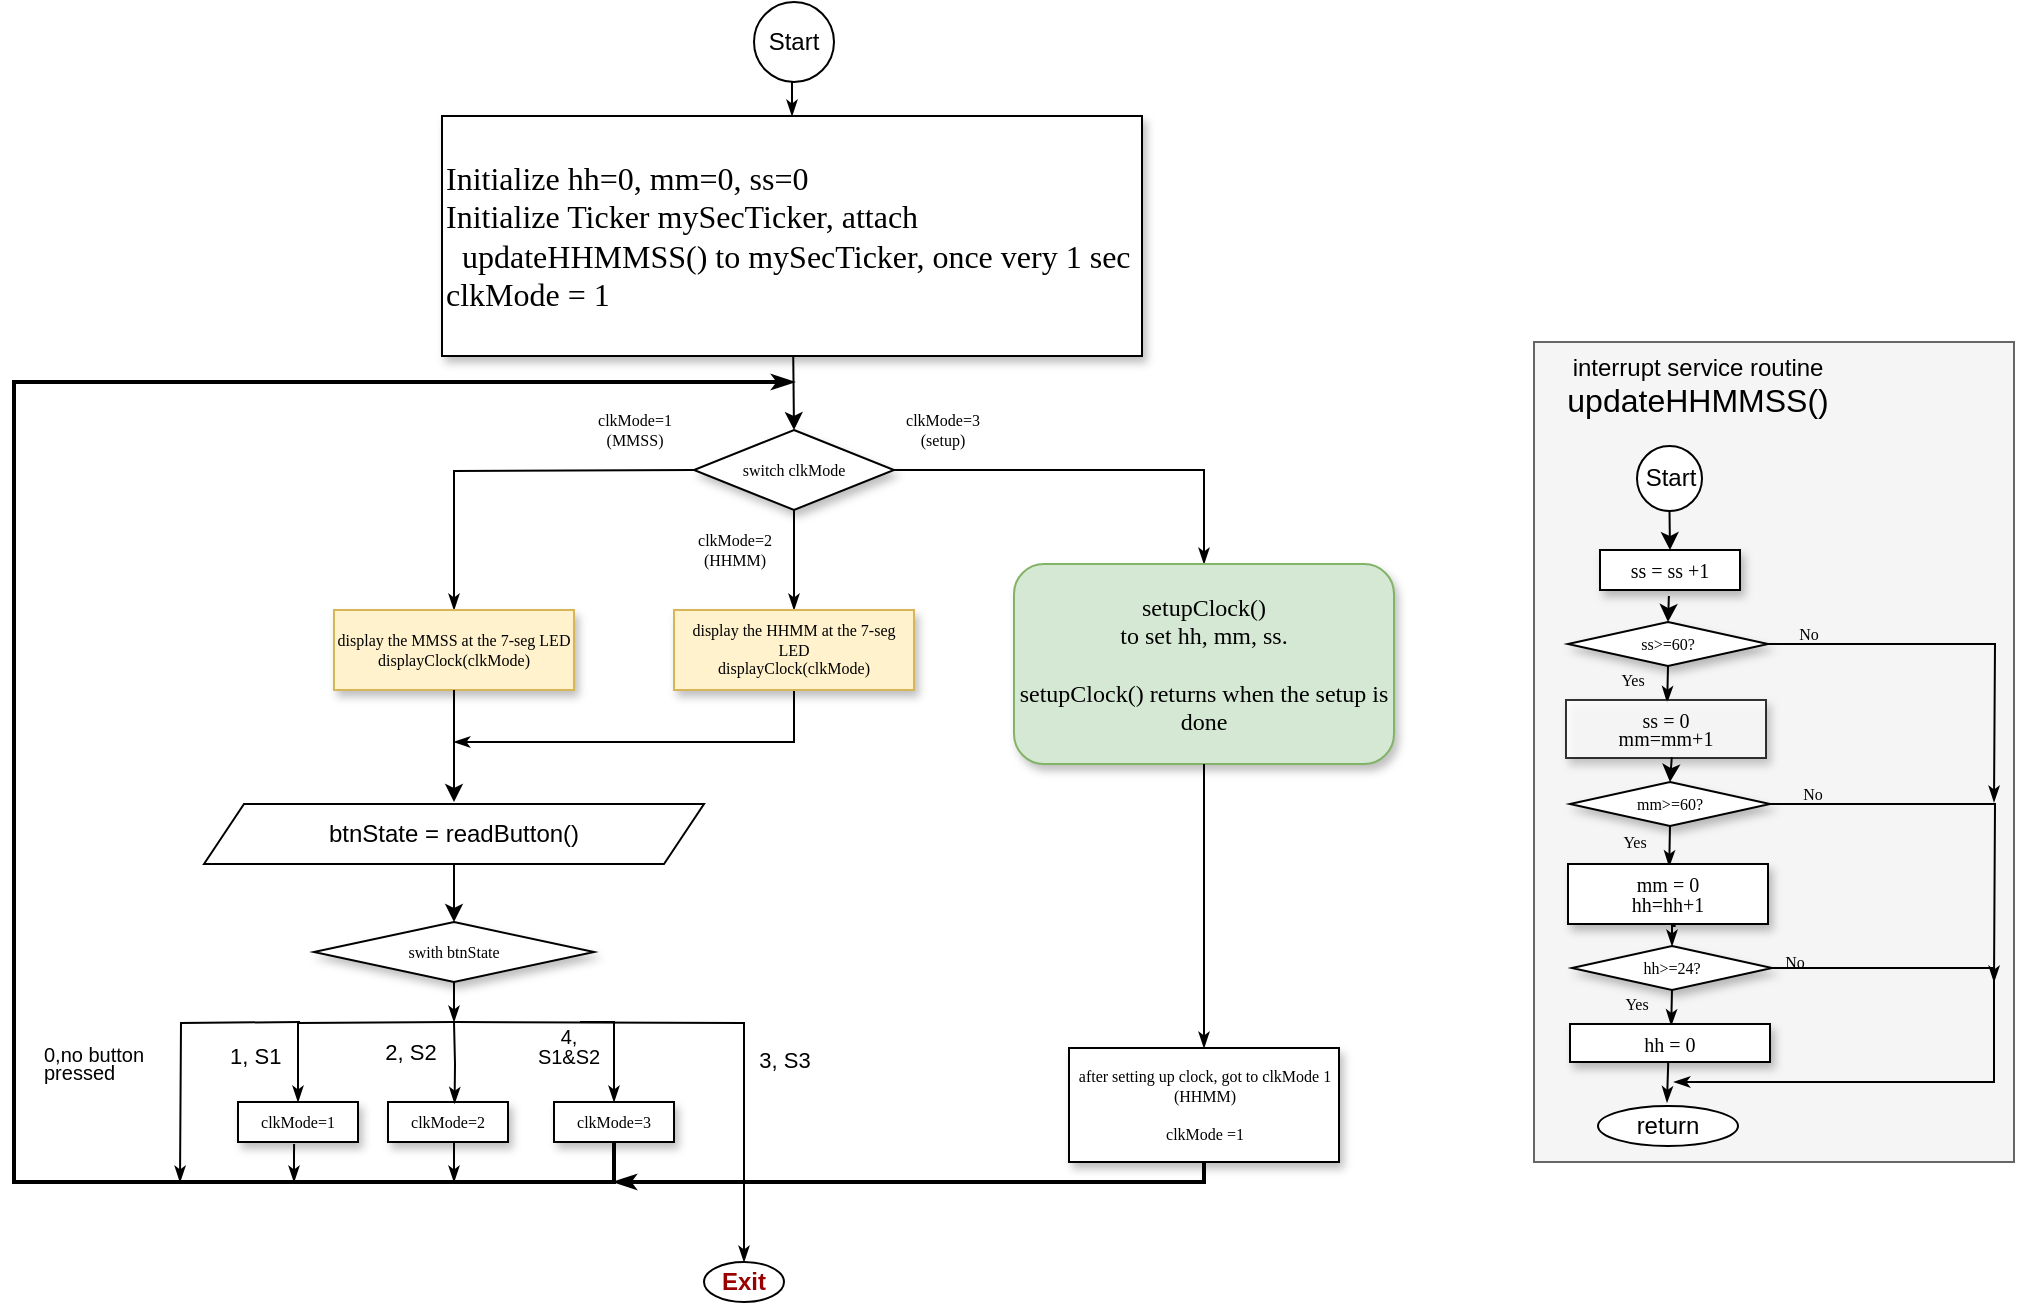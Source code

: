 <mxfile version="26.1.3">
  <diagram name="Page-1" id="edf60f1a-56cd-e834-aa8a-f176f3a09ee4">
    <mxGraphModel dx="2524" dy="1589" grid="1" gridSize="10" guides="1" tooltips="1" connect="1" arrows="1" fold="1" page="1" pageScale="1" pageWidth="1100" pageHeight="850" background="none" math="0" shadow="0">
      <root>
        <mxCell id="0" />
        <mxCell id="1" parent="0" />
        <mxCell id="jbu7-Niww6oIqpqLh8VJ-52" value="" style="rounded=0;whiteSpace=wrap;html=1;fillColor=#f5f5f5;fontColor=#333333;strokeColor=#666666;" vertex="1" parent="1">
          <mxGeometry x="610" y="90" width="240" height="410" as="geometry" />
        </mxCell>
        <mxCell id="60e70716793133e9-32" style="edgeStyle=orthogonalEdgeStyle;rounded=0;html=1;labelBackgroundColor=none;startSize=5;endArrow=classicThin;endFill=1;endSize=5;jettySize=auto;orthogonalLoop=1;strokeWidth=1;fontFamily=Verdana;fontSize=8;exitX=0.5;exitY=1;exitDx=0;exitDy=0;entryX=0.5;entryY=0;entryDx=0;entryDy=0;" parent="1" source="jbu7-Niww6oIqpqLh8VJ-2" target="jbu7-Niww6oIqpqLh8VJ-3" edge="1">
          <mxGeometry relative="1" as="geometry">
            <mxPoint x="350" y="180" as="sourcePoint" />
          </mxGeometry>
        </mxCell>
        <mxCell id="60e70716793133e9-33" value="&lt;div&gt;clkMode=3&lt;/div&gt;&lt;div&gt;(setup)&lt;/div&gt;" style="edgeStyle=orthogonalEdgeStyle;rounded=0;html=1;labelBackgroundColor=none;startSize=5;endArrow=classicThin;endFill=1;endSize=5;jettySize=auto;orthogonalLoop=1;strokeWidth=1;fontFamily=Verdana;fontSize=8;entryX=0.5;entryY=0;entryDx=0;entryDy=0;" parent="1" source="60e70716793133e9-5" target="60e70716793133e9-8" edge="1">
          <mxGeometry x="-0.76" y="20" relative="1" as="geometry">
            <mxPoint as="offset" />
            <mxPoint x="390" y="164" as="targetPoint" />
          </mxGeometry>
        </mxCell>
        <mxCell id="60e70716793133e9-37" value="&lt;div&gt;clkMode=2&lt;/div&gt;&lt;div&gt;(HHMM)&lt;/div&gt;" style="edgeStyle=orthogonalEdgeStyle;rounded=0;html=1;labelBackgroundColor=none;startSize=5;endArrow=classicThin;endFill=1;endSize=5;jettySize=auto;orthogonalLoop=1;strokeWidth=1;fontFamily=Verdana;fontSize=8" parent="1" source="60e70716793133e9-5" target="60e70716793133e9-9" edge="1">
          <mxGeometry x="-0.2" y="-30" relative="1" as="geometry">
            <mxPoint as="offset" />
          </mxGeometry>
        </mxCell>
        <mxCell id="60e70716793133e9-5" value="switch clkMode" style="rhombus;whiteSpace=wrap;html=1;rounded=0;shadow=1;labelBackgroundColor=none;strokeWidth=1;fontFamily=Verdana;fontSize=8;align=center;" parent="1" vertex="1">
          <mxGeometry x="190" y="134" width="100" height="40" as="geometry" />
        </mxCell>
        <mxCell id="60e70716793133e9-35" value="&lt;div&gt;clkMode=1&lt;/div&gt;&lt;div&gt;(MMSS)&lt;/div&gt;" style="edgeStyle=orthogonalEdgeStyle;rounded=0;html=1;labelBackgroundColor=none;startSize=5;endArrow=classicThin;endFill=1;endSize=5;jettySize=auto;orthogonalLoop=1;strokeWidth=1;fontFamily=Verdana;fontSize=8" parent="1" target="60e70716793133e9-10" edge="1">
          <mxGeometry x="-0.684" y="-20" relative="1" as="geometry">
            <mxPoint x="440" y="214" as="targetPoint" />
            <Array as="points" />
            <mxPoint as="offset" />
            <mxPoint x="190" y="154" as="sourcePoint" />
          </mxGeometry>
        </mxCell>
        <mxCell id="60e70716793133e9-8" value="&lt;div&gt;&lt;font style=&quot;font-size: 12px;&quot;&gt;setupClock()&lt;/font&gt;&lt;/div&gt;&lt;div&gt;&lt;font style=&quot;font-size: 12px;&quot;&gt;to set hh, mm, ss. &lt;br&gt;&lt;/font&gt;&lt;/div&gt;&lt;div&gt;&lt;font style=&quot;font-size: 12px;&quot;&gt;&lt;br&gt;&lt;/font&gt;&lt;/div&gt;&lt;div&gt;&lt;font style=&quot;font-size: 12px;&quot;&gt;setupClock() returns when the setup is done&lt;/font&gt;&lt;/div&gt;" style="rounded=1;whiteSpace=wrap;html=1;shadow=1;labelBackgroundColor=none;strokeWidth=1;fontFamily=Verdana;fontSize=8;align=center;fillColor=#d5e8d4;strokeColor=#82b366;" parent="1" vertex="1">
          <mxGeometry x="350" y="201" width="190" height="100" as="geometry" />
        </mxCell>
        <mxCell id="60e70716793133e9-38" style="edgeStyle=orthogonalEdgeStyle;rounded=0;html=1;labelBackgroundColor=none;startSize=5;endArrow=classicThin;endFill=1;endSize=5;jettySize=auto;orthogonalLoop=1;strokeWidth=1;fontFamily=Verdana;fontSize=8;exitX=0.5;exitY=1;exitDx=0;exitDy=0;" parent="1" source="60e70716793133e9-9" edge="1">
          <mxGeometry relative="1" as="geometry">
            <mxPoint x="70" y="290" as="targetPoint" />
            <Array as="points">
              <mxPoint x="240" y="290" />
            </Array>
          </mxGeometry>
        </mxCell>
        <UserObject label="&lt;div&gt;display the HHMM at the 7-seg LED&lt;/div&gt;&lt;div&gt;displayClock(clkMode)&lt;/div&gt;" link="&#xa;Diagrams.net&#xa;&#xa;" id="60e70716793133e9-9">
          <mxCell style="whiteSpace=wrap;html=1;rounded=0;shadow=1;labelBackgroundColor=none;strokeWidth=1;fontFamily=Verdana;fontSize=8;align=center;fillColor=#fff2cc;strokeColor=#d6b656;" parent="1" vertex="1">
            <mxGeometry x="180" y="224" width="120" height="40" as="geometry" />
          </mxCell>
        </UserObject>
        <mxCell id="60e70716793133e9-10" value="&lt;div&gt;display the MMSS at the 7-seg LED&lt;/div&gt;&lt;div&gt;displayClock(clkMode)&lt;/div&gt;" style="whiteSpace=wrap;html=1;rounded=0;shadow=1;labelBackgroundColor=none;strokeWidth=1;fontFamily=Verdana;fontSize=8;align=center;fillColor=#fff2cc;strokeColor=#d6b656;" parent="1" vertex="1">
          <mxGeometry x="10" y="224" width="120" height="40" as="geometry" />
        </mxCell>
        <mxCell id="60e70716793133e9-40" style="edgeStyle=orthogonalEdgeStyle;rounded=0;html=1;labelBackgroundColor=none;startSize=5;endArrow=classicThin;endFill=1;endSize=5;jettySize=auto;orthogonalLoop=1;strokeWidth=1;fontFamily=Verdana;fontSize=8;exitX=0.5;exitY=1;exitDx=0;exitDy=0;" parent="1" source="jbu7-Niww6oIqpqLh8VJ-5" edge="1">
          <mxGeometry relative="1" as="geometry">
            <mxPoint x="70" y="430" as="targetPoint" />
          </mxGeometry>
        </mxCell>
        <mxCell id="60e70716793133e9-12" value="clkMode=1" style="whiteSpace=wrap;html=1;rounded=0;shadow=1;labelBackgroundColor=none;strokeWidth=1;fontFamily=Verdana;fontSize=8;align=center;spacing=6;" parent="1" vertex="1">
          <mxGeometry x="-38" y="470" width="60" height="20" as="geometry" />
        </mxCell>
        <mxCell id="60e70716793133e9-42" style="edgeStyle=orthogonalEdgeStyle;rounded=0;html=1;labelBackgroundColor=none;startSize=5;endArrow=classicThin;endFill=1;endSize=5;jettySize=auto;orthogonalLoop=1;strokeWidth=1;fontFamily=Verdana;fontSize=8;entryX=0.5;entryY=0;entryDx=0;entryDy=0;" parent="1" target="jbu7-Niww6oIqpqLh8VJ-7" edge="1">
          <mxGeometry relative="1" as="geometry">
            <mxPoint x="70" y="430" as="sourcePoint" />
          </mxGeometry>
        </mxCell>
        <mxCell id="jbu7-Niww6oIqpqLh8VJ-28" value="3, S3" style="edgeLabel;html=1;align=center;verticalAlign=middle;resizable=0;points=[];" vertex="1" connectable="0" parent="60e70716793133e9-42">
          <mxGeometry x="0.275" y="-2" relative="1" as="geometry">
            <mxPoint x="22" y="-5" as="offset" />
          </mxGeometry>
        </mxCell>
        <mxCell id="60e70716793133e9-13" value="clkMode=2" style="whiteSpace=wrap;html=1;rounded=0;shadow=1;labelBackgroundColor=none;strokeWidth=1;fontFamily=Verdana;fontSize=8;align=center;" parent="1" vertex="1">
          <mxGeometry x="37" y="470" width="60" height="20" as="geometry" />
        </mxCell>
        <mxCell id="60e70716793133e9-43" value="" style="edgeStyle=orthogonalEdgeStyle;rounded=0;html=1;labelBackgroundColor=none;startSize=5;endArrow=classicThin;endFill=1;endSize=5;jettySize=auto;orthogonalLoop=1;strokeWidth=1;fontFamily=Verdana;fontSize=8;exitX=0.5;exitY=1;exitDx=0;exitDy=0;entryX=0.5;entryY=0;entryDx=0;entryDy=0;" parent="1" source="60e70716793133e9-8" target="jbu7-Niww6oIqpqLh8VJ-29" edge="1">
          <mxGeometry x="-0.667" y="10" relative="1" as="geometry">
            <mxPoint as="offset" />
            <mxPoint x="490" y="360" as="sourcePoint" />
            <mxPoint x="500" y="460" as="targetPoint" />
          </mxGeometry>
        </mxCell>
        <mxCell id="60e70716793133e9-45" style="edgeStyle=orthogonalEdgeStyle;rounded=0;html=1;labelBackgroundColor=none;startSize=5;endArrow=classicThin;endFill=1;endSize=5;jettySize=auto;orthogonalLoop=1;strokeWidth=2;fontFamily=Verdana;fontSize=8;exitX=0.5;exitY=1;exitDx=0;exitDy=0;jumpSize=8;" parent="1" source="jbu7-Niww6oIqpqLh8VJ-29" edge="1">
          <mxGeometry relative="1" as="geometry">
            <Array as="points">
              <mxPoint x="445" y="510" />
            </Array>
            <mxPoint x="150" y="510" as="targetPoint" />
          </mxGeometry>
        </mxCell>
        <mxCell id="jbu7-Niww6oIqpqLh8VJ-2" value="Start" style="ellipse;whiteSpace=wrap;html=1;aspect=fixed;" vertex="1" parent="1">
          <mxGeometry x="220" y="-80" width="40" height="40" as="geometry" />
        </mxCell>
        <UserObject label="&lt;br&gt;&lt;div align=&quot;left&quot;&gt;&lt;br&gt;&lt;/div&gt;&lt;p align=&quot;left&quot; lang=&quot;en-US&quot; style=&quot;margin:0in;font-family:Calibri;font-size:12.0pt&quot;&gt;Initialize hh=0, mm=0, ss=0&lt;/p&gt;&lt;p align=&quot;left&quot; lang=&quot;en-US&quot; style=&quot;margin:0in;font-family:Calibri;font-size:12.0pt&quot;&gt;Initialize Ticker mySecTicker, attach&amp;nbsp; &lt;br&gt;&lt;/p&gt;&lt;p align=&quot;left&quot; lang=&quot;en-US&quot; style=&quot;margin:0in;font-family:Calibri;font-size:12.0pt&quot;&gt;&amp;nbsp; updateHHMMSS() to mySecTicker, once very 1 sec&lt;/p&gt;&lt;p align=&quot;left&quot; lang=&quot;en-US&quot; style=&quot;margin:0in;font-family:Calibri;font-size:12.0pt&quot;&gt;clkMode = 1&lt;/p&gt;&lt;div align=&quot;left&quot;&gt;&lt;br&gt;&lt;/div&gt;&lt;div align=&quot;left&quot;&gt;&lt;br&gt;&lt;/div&gt;" id="jbu7-Niww6oIqpqLh8VJ-3">
          <mxCell style="whiteSpace=wrap;html=1;rounded=0;shadow=1;labelBackgroundColor=none;strokeWidth=1;fontFamily=Verdana;fontSize=8;align=left;" vertex="1" parent="1">
            <mxGeometry x="64" y="-23" width="350" height="120" as="geometry" />
          </mxCell>
        </UserObject>
        <mxCell id="jbu7-Niww6oIqpqLh8VJ-5" value="swith btnState" style="rhombus;whiteSpace=wrap;html=1;rounded=0;shadow=1;labelBackgroundColor=none;strokeWidth=1;fontFamily=Verdana;fontSize=8;align=center;" vertex="1" parent="1">
          <mxGeometry y="380" width="140" height="30" as="geometry" />
        </mxCell>
        <mxCell id="jbu7-Niww6oIqpqLh8VJ-6" value="clkMode=3" style="whiteSpace=wrap;html=1;rounded=0;shadow=1;labelBackgroundColor=none;strokeWidth=1;fontFamily=Verdana;fontSize=8;align=center;" vertex="1" parent="1">
          <mxGeometry x="120" y="470" width="60" height="20" as="geometry" />
        </mxCell>
        <mxCell id="jbu7-Niww6oIqpqLh8VJ-7" value="&lt;b style=&quot;color: rgb(153, 0, 0);&quot;&gt;Exit&lt;/b&gt;" style="ellipse;whiteSpace=wrap;html=1;" vertex="1" parent="1">
          <mxGeometry x="195" y="550" width="40" height="20" as="geometry" />
        </mxCell>
        <mxCell id="jbu7-Niww6oIqpqLh8VJ-8" style="edgeStyle=orthogonalEdgeStyle;rounded=0;html=1;labelBackgroundColor=none;startSize=5;endArrow=classicThin;endFill=1;endSize=5;jettySize=auto;orthogonalLoop=1;strokeWidth=1;fontFamily=Verdana;fontSize=8;entryX=0.5;entryY=0;entryDx=0;entryDy=0;" edge="1" parent="1" target="jbu7-Niww6oIqpqLh8VJ-6">
          <mxGeometry relative="1" as="geometry">
            <mxPoint x="133" y="430" as="sourcePoint" />
            <mxPoint x="165" y="435" as="targetPoint" />
            <Array as="points">
              <mxPoint x="133" y="430" />
            </Array>
          </mxGeometry>
        </mxCell>
        <mxCell id="jbu7-Niww6oIqpqLh8VJ-27" value="&lt;div style=&quot;line-height: 80%;&quot;&gt;&lt;div style=&quot;line-height: 80%;&quot;&gt;&lt;font style=&quot;font-size: 10px;&quot;&gt;4,&lt;/font&gt;&lt;/div&gt;&lt;div style=&quot;line-height: 80%;&quot;&gt;&lt;font style=&quot;font-size: 10px;&quot;&gt;S1&amp;amp;S2&lt;/font&gt;&lt;/div&gt;&lt;/div&gt;" style="edgeLabel;html=1;align=center;verticalAlign=middle;resizable=0;points=[];" vertex="1" connectable="0" parent="jbu7-Niww6oIqpqLh8VJ-8">
          <mxGeometry x="0.502" y="-2" relative="1" as="geometry">
            <mxPoint x="-21" y="-14" as="offset" />
          </mxGeometry>
        </mxCell>
        <mxCell id="jbu7-Niww6oIqpqLh8VJ-9" style="edgeStyle=orthogonalEdgeStyle;rounded=0;html=1;labelBackgroundColor=none;startSize=5;endArrow=classicThin;endFill=1;endSize=5;jettySize=auto;orthogonalLoop=1;strokeWidth=1;fontFamily=Verdana;fontSize=8;entryX=0.555;entryY=0.033;entryDx=0;entryDy=0;entryPerimeter=0;" edge="1" parent="1" target="60e70716793133e9-13">
          <mxGeometry relative="1" as="geometry">
            <mxPoint x="70" y="430" as="sourcePoint" />
            <mxPoint x="190" y="460" as="targetPoint" />
          </mxGeometry>
        </mxCell>
        <mxCell id="jbu7-Niww6oIqpqLh8VJ-26" value="2, S2" style="edgeLabel;html=1;align=center;verticalAlign=middle;resizable=0;points=[];" vertex="1" connectable="0" parent="jbu7-Niww6oIqpqLh8VJ-9">
          <mxGeometry x="-0.383" y="-1" relative="1" as="geometry">
            <mxPoint x="-22" y="2" as="offset" />
          </mxGeometry>
        </mxCell>
        <mxCell id="jbu7-Niww6oIqpqLh8VJ-10" style="edgeStyle=orthogonalEdgeStyle;rounded=0;html=1;labelBackgroundColor=none;startSize=5;endArrow=classicThin;endFill=1;endSize=5;jettySize=auto;orthogonalLoop=1;strokeWidth=1;fontFamily=Verdana;fontSize=8;" edge="1" parent="1">
          <mxGeometry relative="1" as="geometry">
            <mxPoint x="-7" y="430" as="sourcePoint" />
            <mxPoint x="-67" y="510" as="targetPoint" />
          </mxGeometry>
        </mxCell>
        <mxCell id="jbu7-Niww6oIqpqLh8VJ-21" value="&lt;div style=&quot;line-height: 80%;&quot;&gt;&lt;div style=&quot;line-height: 80%;&quot; align=&quot;left&quot;&gt;&lt;font style=&quot;font-size: 10px; line-height: 80%;&quot;&gt;0,no button&lt;/font&gt;&lt;/div&gt;&lt;div style=&quot;line-height: 80%;&quot; align=&quot;left&quot;&gt;&lt;font style=&quot;font-size: 10px; line-height: 80%;&quot;&gt;pressed &lt;br&gt;&lt;/font&gt;&lt;/div&gt;&lt;/div&gt;" style="edgeLabel;html=1;align=left;verticalAlign=middle;resizable=0;points=[];" vertex="1" connectable="0" parent="jbu7-Niww6oIqpqLh8VJ-10">
          <mxGeometry x="0.462" y="-1" relative="1" as="geometry">
            <mxPoint x="-69" y="-23" as="offset" />
          </mxGeometry>
        </mxCell>
        <mxCell id="jbu7-Niww6oIqpqLh8VJ-11" value="" style="endArrow=classic;html=1;rounded=0;entryX=0.5;entryY=0;entryDx=0;entryDy=0;" edge="1" parent="1" source="jbu7-Niww6oIqpqLh8VJ-3" target="60e70716793133e9-5">
          <mxGeometry width="50" height="50" relative="1" as="geometry">
            <mxPoint x="430" y="200" as="sourcePoint" />
            <mxPoint x="240" y="134" as="targetPoint" />
          </mxGeometry>
        </mxCell>
        <mxCell id="jbu7-Niww6oIqpqLh8VJ-12" value="" style="endArrow=classic;html=1;rounded=0;exitX=0.5;exitY=1;exitDx=0;exitDy=0;entryX=0.5;entryY=0;entryDx=0;entryDy=0;" edge="1" parent="1" source="jbu7-Niww6oIqpqLh8VJ-56" target="jbu7-Niww6oIqpqLh8VJ-5">
          <mxGeometry width="50" height="50" relative="1" as="geometry">
            <mxPoint x="430" y="138" as="sourcePoint" />
            <mxPoint x="430" y="194.0" as="targetPoint" />
          </mxGeometry>
        </mxCell>
        <mxCell id="jbu7-Niww6oIqpqLh8VJ-14" value="" style="endArrow=classic;html=1;rounded=0;exitX=0.5;exitY=1;exitDx=0;exitDy=0;" edge="1" parent="1" source="60e70716793133e9-10">
          <mxGeometry width="50" height="50" relative="1" as="geometry">
            <mxPoint x="370" y="264" as="sourcePoint" />
            <mxPoint x="70" y="320" as="targetPoint" />
          </mxGeometry>
        </mxCell>
        <mxCell id="jbu7-Niww6oIqpqLh8VJ-16" style="edgeStyle=orthogonalEdgeStyle;rounded=0;html=1;labelBackgroundColor=none;startSize=5;endArrow=classicThin;endFill=1;endSize=5;jettySize=auto;orthogonalLoop=1;strokeWidth=2;fontFamily=Verdana;fontSize=8;exitX=0.5;exitY=1;exitDx=0;exitDy=0;" edge="1" parent="1" source="jbu7-Niww6oIqpqLh8VJ-6">
          <mxGeometry relative="1" as="geometry">
            <Array as="points">
              <mxPoint x="150" y="510" />
              <mxPoint x="-150" y="510" />
              <mxPoint x="-150" y="110" />
            </Array>
            <mxPoint x="190" y="520" as="sourcePoint" />
            <mxPoint x="240" y="110" as="targetPoint" />
          </mxGeometry>
        </mxCell>
        <mxCell id="jbu7-Niww6oIqpqLh8VJ-17" value="" style="edgeStyle=orthogonalEdgeStyle;rounded=0;html=1;labelBackgroundColor=none;startSize=5;endArrow=classicThin;endFill=1;endSize=5;jettySize=auto;orthogonalLoop=1;strokeWidth=1;fontFamily=Verdana;fontSize=8;exitX=0.5;exitY=1;exitDx=0;exitDy=0;" edge="1" parent="1" source="60e70716793133e9-13">
          <mxGeometry relative="1" as="geometry">
            <mxPoint x="80" y="440" as="sourcePoint" />
            <mxPoint x="70" y="510" as="targetPoint" />
            <Array as="points">
              <mxPoint x="70" y="490" />
              <mxPoint x="70" y="510" />
            </Array>
          </mxGeometry>
        </mxCell>
        <mxCell id="jbu7-Niww6oIqpqLh8VJ-18" value="" style="edgeStyle=orthogonalEdgeStyle;rounded=0;html=1;labelBackgroundColor=none;startSize=5;endArrow=classicThin;endFill=1;endSize=5;jettySize=auto;orthogonalLoop=1;strokeWidth=1;fontFamily=Verdana;fontSize=8;exitX=0.467;exitY=1.047;exitDx=0;exitDy=0;exitPerimeter=0;" edge="1" parent="1" source="60e70716793133e9-12">
          <mxGeometry relative="1" as="geometry">
            <mxPoint x="-30" y="490" as="sourcePoint" />
            <mxPoint x="-10" y="510" as="targetPoint" />
            <Array as="points" />
          </mxGeometry>
        </mxCell>
        <mxCell id="jbu7-Niww6oIqpqLh8VJ-24" style="edgeStyle=orthogonalEdgeStyle;rounded=0;html=1;labelBackgroundColor=none;startSize=5;endArrow=classicThin;endFill=1;endSize=5;jettySize=auto;orthogonalLoop=1;strokeWidth=1;fontFamily=Verdana;fontSize=8;entryX=0.5;entryY=0;entryDx=0;entryDy=0;" edge="1" parent="1" target="60e70716793133e9-12">
          <mxGeometry relative="1" as="geometry">
            <mxPoint x="70" y="430" as="sourcePoint" />
            <mxPoint x="-60" y="500" as="targetPoint" />
          </mxGeometry>
        </mxCell>
        <mxCell id="jbu7-Niww6oIqpqLh8VJ-25" value="1, S1" style="edgeLabel;html=1;align=left;verticalAlign=middle;resizable=0;points=[];" vertex="1" connectable="0" parent="jbu7-Niww6oIqpqLh8VJ-24">
          <mxGeometry x="0.462" y="-1" relative="1" as="geometry">
            <mxPoint x="-35" y="8" as="offset" />
          </mxGeometry>
        </mxCell>
        <mxCell id="jbu7-Niww6oIqpqLh8VJ-29" value="&lt;div&gt;after setting up clock, got to clkMode 1 (HHMM)&lt;/div&gt;&lt;div&gt;&lt;br&gt;&lt;/div&gt;&lt;div&gt;clkMode =1&lt;/div&gt;" style="whiteSpace=wrap;html=1;rounded=0;shadow=1;labelBackgroundColor=none;strokeWidth=1;fontFamily=Verdana;fontSize=8;align=center;" vertex="1" parent="1">
          <mxGeometry x="377.5" y="443" width="135" height="57" as="geometry" />
        </mxCell>
        <mxCell id="jbu7-Niww6oIqpqLh8VJ-30" value="&lt;div&gt;&lt;font style=&quot;font-size: 10px;&quot;&gt;ss = ss +1&lt;/font&gt;&lt;/div&gt;" style="whiteSpace=wrap;html=1;rounded=0;shadow=1;labelBackgroundColor=none;strokeWidth=1;fontFamily=Verdana;fontSize=8;align=center;" vertex="1" parent="1">
          <mxGeometry x="643" y="194" width="70" height="20" as="geometry" />
        </mxCell>
        <mxCell id="jbu7-Niww6oIqpqLh8VJ-31" value="Start" style="ellipse;whiteSpace=wrap;html=1;aspect=fixed;" vertex="1" parent="1">
          <mxGeometry x="661.5" y="142" width="32.5" height="32.5" as="geometry" />
        </mxCell>
        <mxCell id="jbu7-Niww6oIqpqLh8VJ-32" value="" style="endArrow=classic;html=1;rounded=0;entryX=0.5;entryY=0;entryDx=0;entryDy=0;exitX=0.5;exitY=1;exitDx=0;exitDy=0;" edge="1" parent="1" source="jbu7-Niww6oIqpqLh8VJ-31" target="jbu7-Niww6oIqpqLh8VJ-30">
          <mxGeometry width="50" height="50" relative="1" as="geometry">
            <mxPoint x="250" y="107" as="sourcePoint" />
            <mxPoint x="250" y="144" as="targetPoint" />
          </mxGeometry>
        </mxCell>
        <mxCell id="jbu7-Niww6oIqpqLh8VJ-33" value="ss&amp;gt;=60?" style="rhombus;whiteSpace=wrap;html=1;rounded=0;shadow=1;labelBackgroundColor=none;strokeWidth=1;fontFamily=Verdana;fontSize=8;align=center;" vertex="1" parent="1">
          <mxGeometry x="627" y="230" width="100" height="22" as="geometry" />
        </mxCell>
        <mxCell id="jbu7-Niww6oIqpqLh8VJ-34" value="No" style="edgeStyle=orthogonalEdgeStyle;rounded=0;html=1;labelBackgroundColor=none;startSize=5;endArrow=classicThin;endFill=1;endSize=5;jettySize=auto;orthogonalLoop=1;strokeWidth=1;fontFamily=Verdana;fontSize=8;exitX=1;exitY=0.5;exitDx=0;exitDy=0;" edge="1" parent="1" source="jbu7-Niww6oIqpqLh8VJ-33">
          <mxGeometry x="-0.797" y="5" relative="1" as="geometry">
            <mxPoint as="offset" />
            <mxPoint x="730" y="230" as="sourcePoint" />
            <mxPoint x="840" y="320" as="targetPoint" />
          </mxGeometry>
        </mxCell>
        <mxCell id="jbu7-Niww6oIqpqLh8VJ-37" value="Yes" style="edgeStyle=orthogonalEdgeStyle;rounded=0;html=1;labelBackgroundColor=none;startSize=5;endArrow=classicThin;endFill=1;endSize=5;jettySize=auto;orthogonalLoop=1;strokeWidth=1;fontFamily=Verdana;fontSize=8;exitX=0.5;exitY=1;exitDx=0;exitDy=0;entryX=0.506;entryY=0.041;entryDx=0;entryDy=0;entryPerimeter=0;" edge="1" parent="1" source="jbu7-Niww6oIqpqLh8VJ-33" target="jbu7-Niww6oIqpqLh8VJ-38">
          <mxGeometry x="-0.174" y="-18" relative="1" as="geometry">
            <mxPoint as="offset" />
            <mxPoint x="679.77" y="250" as="sourcePoint" />
            <mxPoint x="680" y="270" as="targetPoint" />
          </mxGeometry>
        </mxCell>
        <mxCell id="jbu7-Niww6oIqpqLh8VJ-38" value="&lt;div style=&quot;line-height: 80%;&quot;&gt;&lt;div style=&quot;line-height: 80%;&quot;&gt;&lt;div style=&quot;line-height: 80%;&quot;&gt;&lt;div style=&quot;line-height: 80%;&quot;&gt;&lt;font style=&quot;font-size: 10px; line-height: 80%;&quot;&gt;ss = 0&lt;/font&gt;&lt;/div&gt;&lt;div style=&quot;line-height: 80%;&quot;&gt;&lt;font style=&quot;font-size: 10px; line-height: 80%;&quot;&gt;mm=mm+1&lt;/font&gt;&lt;/div&gt;&lt;/div&gt;&lt;/div&gt;&lt;/div&gt;" style="whiteSpace=wrap;html=1;rounded=0;shadow=1;labelBackgroundColor=none;strokeWidth=1;fontFamily=Verdana;fontSize=8;align=center;opacity=80;" vertex="1" parent="1">
          <mxGeometry x="626" y="269" width="100" height="29" as="geometry" />
        </mxCell>
        <mxCell id="jbu7-Niww6oIqpqLh8VJ-39" value="" style="endArrow=classic;html=1;rounded=0;entryX=0.5;entryY=0;entryDx=0;entryDy=0;exitX=0.492;exitY=1.151;exitDx=0;exitDy=0;exitPerimeter=0;" edge="1" parent="1" source="jbu7-Niww6oIqpqLh8VJ-30" target="jbu7-Niww6oIqpqLh8VJ-33">
          <mxGeometry width="50" height="50" relative="1" as="geometry">
            <mxPoint x="688" y="184" as="sourcePoint" />
            <mxPoint x="687" y="200" as="targetPoint" />
          </mxGeometry>
        </mxCell>
        <mxCell id="jbu7-Niww6oIqpqLh8VJ-40" value="mm&amp;gt;=60?" style="rhombus;whiteSpace=wrap;html=1;rounded=0;shadow=1;labelBackgroundColor=none;strokeWidth=1;fontFamily=Verdana;fontSize=8;align=center;" vertex="1" parent="1">
          <mxGeometry x="628" y="310" width="100" height="22" as="geometry" />
        </mxCell>
        <mxCell id="jbu7-Niww6oIqpqLh8VJ-41" value="No" style="edgeStyle=orthogonalEdgeStyle;rounded=0;html=1;labelBackgroundColor=none;startSize=5;endArrow=classicThin;endFill=1;endSize=5;jettySize=auto;orthogonalLoop=1;strokeWidth=1;fontFamily=Verdana;fontSize=8;exitX=1;exitY=0.5;exitDx=0;exitDy=0;" edge="1" parent="1" source="jbu7-Niww6oIqpqLh8VJ-40">
          <mxGeometry x="-0.797" y="5" relative="1" as="geometry">
            <mxPoint as="offset" />
            <mxPoint x="731" y="310" as="sourcePoint" />
            <mxPoint x="840" y="410" as="targetPoint" />
          </mxGeometry>
        </mxCell>
        <mxCell id="jbu7-Niww6oIqpqLh8VJ-42" value="Yes" style="edgeStyle=orthogonalEdgeStyle;rounded=0;html=1;labelBackgroundColor=none;startSize=5;endArrow=classicThin;endFill=1;endSize=5;jettySize=auto;orthogonalLoop=1;strokeWidth=1;fontFamily=Verdana;fontSize=8;exitX=0.5;exitY=1;exitDx=0;exitDy=0;entryX=0.506;entryY=0.041;entryDx=0;entryDy=0;entryPerimeter=0;" edge="1" parent="1" source="jbu7-Niww6oIqpqLh8VJ-40" target="jbu7-Niww6oIqpqLh8VJ-43">
          <mxGeometry x="-0.174" y="-18" relative="1" as="geometry">
            <mxPoint as="offset" />
            <mxPoint x="680.77" y="330" as="sourcePoint" />
            <mxPoint x="681" y="350" as="targetPoint" />
          </mxGeometry>
        </mxCell>
        <mxCell id="jbu7-Niww6oIqpqLh8VJ-43" value="&lt;div style=&quot;line-height: 100%;&quot;&gt;&lt;div&gt;&lt;font style=&quot;font-size: 10px; line-height: 100%;&quot;&gt;mm = 0&lt;/font&gt;&lt;/div&gt;&lt;div&gt;&lt;font style=&quot;font-size: 10px; line-height: 100%;&quot;&gt;hh=hh+1&lt;/font&gt;&lt;/div&gt;&lt;/div&gt;" style="whiteSpace=wrap;html=1;rounded=0;shadow=1;labelBackgroundColor=none;strokeWidth=1;fontFamily=Verdana;fontSize=8;align=center;" vertex="1" parent="1">
          <mxGeometry x="627" y="351" width="100" height="30" as="geometry" />
        </mxCell>
        <mxCell id="jbu7-Niww6oIqpqLh8VJ-44" value="hh&amp;gt;=24?" style="rhombus;whiteSpace=wrap;html=1;rounded=0;shadow=1;labelBackgroundColor=none;strokeWidth=1;fontFamily=Verdana;fontSize=8;align=center;" vertex="1" parent="1">
          <mxGeometry x="629" y="392" width="100" height="22" as="geometry" />
        </mxCell>
        <mxCell id="jbu7-Niww6oIqpqLh8VJ-45" value="No" style="edgeStyle=orthogonalEdgeStyle;rounded=0;html=1;labelBackgroundColor=none;startSize=5;endArrow=classicThin;endFill=1;endSize=5;jettySize=auto;orthogonalLoop=1;strokeWidth=1;fontFamily=Verdana;fontSize=8;exitX=1;exitY=0.5;exitDx=0;exitDy=0;" edge="1" parent="1" source="jbu7-Niww6oIqpqLh8VJ-44">
          <mxGeometry x="-0.933" y="3" relative="1" as="geometry">
            <mxPoint as="offset" />
            <mxPoint x="732" y="390" as="sourcePoint" />
            <mxPoint x="680" y="460" as="targetPoint" />
            <Array as="points">
              <mxPoint x="840" y="403" />
              <mxPoint x="840" y="460" />
            </Array>
          </mxGeometry>
        </mxCell>
        <mxCell id="jbu7-Niww6oIqpqLh8VJ-46" value="Yes" style="edgeStyle=orthogonalEdgeStyle;rounded=0;html=1;labelBackgroundColor=none;startSize=5;endArrow=classicThin;endFill=1;endSize=5;jettySize=auto;orthogonalLoop=1;strokeWidth=1;fontFamily=Verdana;fontSize=8;exitX=0.5;exitY=1;exitDx=0;exitDy=0;entryX=0.506;entryY=0.041;entryDx=0;entryDy=0;entryPerimeter=0;" edge="1" parent="1" source="jbu7-Niww6oIqpqLh8VJ-44" target="jbu7-Niww6oIqpqLh8VJ-47">
          <mxGeometry x="-0.174" y="-18" relative="1" as="geometry">
            <mxPoint as="offset" />
            <mxPoint x="681.77" y="410" as="sourcePoint" />
            <mxPoint x="682" y="430" as="targetPoint" />
          </mxGeometry>
        </mxCell>
        <mxCell id="jbu7-Niww6oIqpqLh8VJ-47" value="&lt;div style=&quot;line-height: 100%;&quot;&gt;&lt;div&gt;&lt;font style=&quot;font-size: 10px; line-height: 100%;&quot;&gt;hh = 0&lt;/font&gt;&lt;/div&gt;&lt;/div&gt;" style="whiteSpace=wrap;html=1;rounded=0;shadow=1;labelBackgroundColor=none;strokeWidth=1;fontFamily=Verdana;fontSize=8;align=center;" vertex="1" parent="1">
          <mxGeometry x="628" y="431" width="100" height="19" as="geometry" />
        </mxCell>
        <mxCell id="jbu7-Niww6oIqpqLh8VJ-48" value="" style="edgeStyle=orthogonalEdgeStyle;rounded=0;html=1;labelBackgroundColor=none;startSize=5;endArrow=classicThin;endFill=1;endSize=5;jettySize=auto;orthogonalLoop=1;strokeWidth=1;fontFamily=Verdana;fontSize=8;exitX=0.538;exitY=1.032;exitDx=0;exitDy=0;entryX=0.5;entryY=0;entryDx=0;entryDy=0;exitPerimeter=0;" edge="1" parent="1" source="jbu7-Niww6oIqpqLh8VJ-43" target="jbu7-Niww6oIqpqLh8VJ-44">
          <mxGeometry x="-0.174" y="-18" relative="1" as="geometry">
            <mxPoint as="offset" />
            <mxPoint x="688" y="342" as="sourcePoint" />
            <mxPoint x="688" y="362" as="targetPoint" />
          </mxGeometry>
        </mxCell>
        <mxCell id="jbu7-Niww6oIqpqLh8VJ-49" value="" style="endArrow=classic;html=1;rounded=0;entryX=0.5;entryY=0;entryDx=0;entryDy=0;exitX=0.529;exitY=0.986;exitDx=0;exitDy=0;exitPerimeter=0;" edge="1" parent="1" source="jbu7-Niww6oIqpqLh8VJ-38" target="jbu7-Niww6oIqpqLh8VJ-40">
          <mxGeometry width="50" height="50" relative="1" as="geometry">
            <mxPoint x="686" y="223" as="sourcePoint" />
            <mxPoint x="687" y="240" as="targetPoint" />
          </mxGeometry>
        </mxCell>
        <mxCell id="jbu7-Niww6oIqpqLh8VJ-50" value="return" style="ellipse;whiteSpace=wrap;html=1;" vertex="1" parent="1">
          <mxGeometry x="642" y="472" width="70" height="20" as="geometry" />
        </mxCell>
        <mxCell id="jbu7-Niww6oIqpqLh8VJ-51" value="" style="edgeStyle=orthogonalEdgeStyle;rounded=0;html=1;labelBackgroundColor=none;startSize=5;endArrow=classicThin;endFill=1;endSize=5;jettySize=auto;orthogonalLoop=1;strokeWidth=1;fontFamily=Verdana;fontSize=8;exitX=0.491;exitY=1.012;exitDx=0;exitDy=0;entryX=0.493;entryY=-0.089;entryDx=0;entryDy=0;entryPerimeter=0;exitPerimeter=0;" edge="1" parent="1" source="jbu7-Niww6oIqpqLh8VJ-47" target="jbu7-Niww6oIqpqLh8VJ-50">
          <mxGeometry x="-0.174" y="-18" relative="1" as="geometry">
            <mxPoint as="offset" />
            <mxPoint x="689" y="424" as="sourcePoint" />
            <mxPoint x="689" y="442" as="targetPoint" />
          </mxGeometry>
        </mxCell>
        <mxCell id="jbu7-Niww6oIqpqLh8VJ-54" value="interrupt service routine&lt;div&gt;&lt;font style=&quot;font-size: 16px;&quot;&gt;updateHHMMSS()&lt;/font&gt;&lt;/div&gt;" style="text;html=1;align=center;verticalAlign=middle;whiteSpace=wrap;rounded=0;" vertex="1" parent="1">
          <mxGeometry x="661.5" y="97" width="60" height="30" as="geometry" />
        </mxCell>
        <mxCell id="jbu7-Niww6oIqpqLh8VJ-56" value="btnState = readButton()" style="shape=parallelogram;perimeter=parallelogramPerimeter;whiteSpace=wrap;html=1;fixedSize=1;" vertex="1" parent="1">
          <mxGeometry x="-55" y="321" width="250" height="30" as="geometry" />
        </mxCell>
      </root>
    </mxGraphModel>
  </diagram>
</mxfile>
